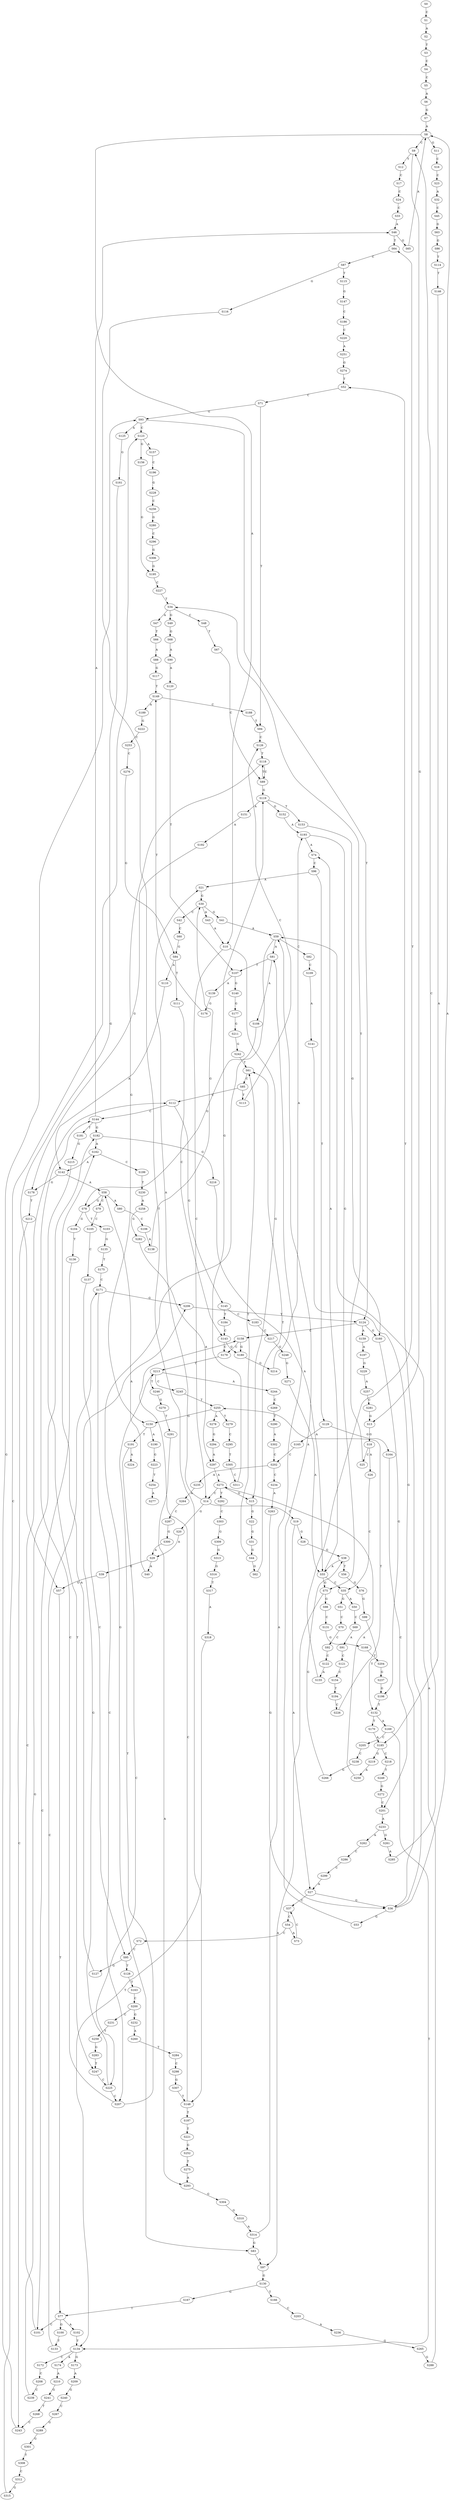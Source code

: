 strict digraph  {
	S0 -> S1 [ label = C ];
	S1 -> S2 [ label = A ];
	S2 -> S3 [ label = T ];
	S3 -> S4 [ label = C ];
	S4 -> S5 [ label = C ];
	S5 -> S6 [ label = A ];
	S6 -> S7 [ label = G ];
	S7 -> S8 [ label = A ];
	S8 -> S9 [ label = C ];
	S8 -> S10 [ label = A ];
	S8 -> S11 [ label = G ];
	S9 -> S12 [ label = T ];
	S9 -> S13 [ label = G ];
	S10 -> S14 [ label = C ];
	S10 -> S15 [ label = G ];
	S11 -> S16 [ label = C ];
	S12 -> S17 [ label = C ];
	S13 -> S18 [ label = G ];
	S14 -> S19 [ label = C ];
	S14 -> S20 [ label = G ];
	S14 -> S21 [ label = A ];
	S15 -> S22 [ label = G ];
	S16 -> S23 [ label = C ];
	S17 -> S24 [ label = C ];
	S18 -> S25 [ label = C ];
	S18 -> S26 [ label = A ];
	S19 -> S27 [ label = A ];
	S19 -> S28 [ label = G ];
	S20 -> S29 [ label = A ];
	S21 -> S30 [ label = G ];
	S22 -> S31 [ label = G ];
	S23 -> S32 [ label = A ];
	S24 -> S33 [ label = C ];
	S25 -> S34 [ label = T ];
	S26 -> S35 [ label = C ];
	S27 -> S36 [ label = G ];
	S27 -> S37 [ label = C ];
	S28 -> S38 [ label = G ];
	S29 -> S39 [ label = G ];
	S29 -> S40 [ label = A ];
	S30 -> S41 [ label = G ];
	S30 -> S42 [ label = C ];
	S30 -> S43 [ label = A ];
	S31 -> S44 [ label = G ];
	S32 -> S45 [ label = C ];
	S33 -> S46 [ label = A ];
	S34 -> S47 [ label = A ];
	S34 -> S48 [ label = C ];
	S34 -> S49 [ label = G ];
	S35 -> S50 [ label = A ];
	S35 -> S51 [ label = G ];
	S36 -> S8 [ label = A ];
	S36 -> S52 [ label = T ];
	S36 -> S53 [ label = G ];
	S37 -> S54 [ label = C ];
	S38 -> S55 [ label = A ];
	S38 -> S56 [ label = T ];
	S39 -> S57 [ label = G ];
	S40 -> S58 [ label = A ];
	S41 -> S59 [ label = A ];
	S42 -> S60 [ label = C ];
	S43 -> S10 [ label = A ];
	S44 -> S61 [ label = T ];
	S44 -> S62 [ label = G ];
	S45 -> S63 [ label = G ];
	S46 -> S64 [ label = T ];
	S46 -> S65 [ label = G ];
	S47 -> S66 [ label = T ];
	S48 -> S67 [ label = T ];
	S49 -> S68 [ label = G ];
	S50 -> S69 [ label = C ];
	S51 -> S70 [ label = C ];
	S52 -> S71 [ label = C ];
	S53 -> S59 [ label = A ];
	S54 -> S72 [ label = C ];
	S54 -> S73 [ label = A ];
	S55 -> S35 [ label = C ];
	S55 -> S74 [ label = A ];
	S55 -> S75 [ label = G ];
	S56 -> S76 [ label = G ];
	S57 -> S77 [ label = T ];
	S58 -> S78 [ label = G ];
	S58 -> S79 [ label = C ];
	S58 -> S80 [ label = A ];
	S59 -> S81 [ label = A ];
	S59 -> S82 [ label = C ];
	S59 -> S83 [ label = G ];
	S60 -> S84 [ label = G ];
	S61 -> S85 [ label = C ];
	S62 -> S61 [ label = T ];
	S63 -> S86 [ label = G ];
	S64 -> S87 [ label = C ];
	S65 -> S8 [ label = A ];
	S66 -> S88 [ label = A ];
	S67 -> S89 [ label = C ];
	S68 -> S90 [ label = A ];
	S69 -> S91 [ label = A ];
	S70 -> S92 [ label = C ];
	S71 -> S93 [ label = G ];
	S71 -> S94 [ label = T ];
	S72 -> S95 [ label = C ];
	S73 -> S37 [ label = C ];
	S74 -> S96 [ label = C ];
	S75 -> S97 [ label = A ];
	S75 -> S98 [ label = G ];
	S76 -> S99 [ label = G ];
	S77 -> S100 [ label = G ];
	S77 -> S101 [ label = C ];
	S77 -> S102 [ label = A ];
	S78 -> S103 [ label = T ];
	S78 -> S104 [ label = G ];
	S79 -> S105 [ label = C ];
	S80 -> S106 [ label = C ];
	S81 -> S107 [ label = T ];
	S81 -> S108 [ label = A ];
	S82 -> S109 [ label = C ];
	S83 -> S97 [ label = A ];
	S84 -> S110 [ label = A ];
	S84 -> S111 [ label = T ];
	S85 -> S112 [ label = C ];
	S85 -> S113 [ label = T ];
	S86 -> S114 [ label = T ];
	S87 -> S115 [ label = T ];
	S87 -> S116 [ label = G ];
	S88 -> S117 [ label = G ];
	S89 -> S118 [ label = T ];
	S89 -> S119 [ label = G ];
	S90 -> S120 [ label = A ];
	S91 -> S121 [ label = C ];
	S92 -> S122 [ label = C ];
	S93 -> S123 [ label = C ];
	S93 -> S124 [ label = T ];
	S93 -> S125 [ label = A ];
	S94 -> S126 [ label = C ];
	S95 -> S127 [ label = G ];
	S95 -> S128 [ label = T ];
	S96 -> S21 [ label = A ];
	S96 -> S129 [ label = T ];
	S97 -> S130 [ label = G ];
	S98 -> S131 [ label = C ];
	S99 -> S132 [ label = T ];
	S100 -> S133 [ label = T ];
	S101 -> S112 [ label = C ];
	S102 -> S134 [ label = T ];
	S103 -> S135 [ label = G ];
	S104 -> S136 [ label = T ];
	S105 -> S137 [ label = C ];
	S106 -> S138 [ label = A ];
	S107 -> S139 [ label = A ];
	S107 -> S140 [ label = G ];
	S108 -> S78 [ label = G ];
	S109 -> S141 [ label = A ];
	S110 -> S142 [ label = A ];
	S111 -> S143 [ label = C ];
	S112 -> S144 [ label = C ];
	S112 -> S145 [ label = G ];
	S113 -> S126 [ label = C ];
	S114 -> S146 [ label = T ];
	S115 -> S147 [ label = G ];
	S116 -> S148 [ label = T ];
	S117 -> S149 [ label = T ];
	S118 -> S150 [ label = G ];
	S118 -> S89 [ label = C ];
	S119 -> S151 [ label = A ];
	S119 -> S152 [ label = G ];
	S119 -> S153 [ label = T ];
	S120 -> S107 [ label = T ];
	S121 -> S154 [ label = C ];
	S122 -> S155 [ label = A ];
	S123 -> S156 [ label = G ];
	S123 -> S157 [ label = A ];
	S124 -> S158 [ label = C ];
	S124 -> S159 [ label = A ];
	S124 -> S160 [ label = G ];
	S125 -> S161 [ label = G ];
	S126 -> S118 [ label = T ];
	S127 -> S162 [ label = A ];
	S128 -> S163 [ label = T ];
	S129 -> S164 [ label = G ];
	S129 -> S165 [ label = A ];
	S130 -> S166 [ label = T ];
	S130 -> S167 [ label = G ];
	S131 -> S168 [ label = G ];
	S132 -> S169 [ label = A ];
	S132 -> S170 [ label = T ];
	S133 -> S171 [ label = C ];
	S134 -> S172 [ label = C ];
	S134 -> S173 [ label = G ];
	S134 -> S174 [ label = A ];
	S135 -> S175 [ label = T ];
	S136 -> S101 [ label = C ];
	S137 -> S95 [ label = C ];
	S138 -> S30 [ label = G ];
	S139 -> S176 [ label = G ];
	S140 -> S177 [ label = G ];
	S141 -> S36 [ label = G ];
	S142 -> S58 [ label = A ];
	S142 -> S178 [ label = G ];
	S143 -> S179 [ label = C ];
	S143 -> S180 [ label = G ];
	S144 -> S181 [ label = T ];
	S144 -> S46 [ label = A ];
	S144 -> S182 [ label = G ];
	S145 -> S183 [ label = C ];
	S145 -> S184 [ label = T ];
	S146 -> S185 [ label = A ];
	S147 -> S186 [ label = C ];
	S148 -> S158 [ label = C ];
	S148 -> S187 [ label = T ];
	S149 -> S188 [ label = C ];
	S149 -> S189 [ label = A ];
	S150 -> S190 [ label = A ];
	S150 -> S191 [ label = T ];
	S151 -> S192 [ label = A ];
	S152 -> S193 [ label = A ];
	S153 -> S160 [ label = G ];
	S154 -> S194 [ label = T ];
	S155 -> S64 [ label = T ];
	S156 -> S195 [ label = G ];
	S157 -> S196 [ label = C ];
	S158 -> S180 [ label = G ];
	S158 -> S179 [ label = C ];
	S159 -> S197 [ label = A ];
	S160 -> S198 [ label = G ];
	S161 -> S57 [ label = G ];
	S162 -> S142 [ label = A ];
	S162 -> S199 [ label = C ];
	S163 -> S200 [ label = C ];
	S164 -> S201 [ label = C ];
	S165 -> S202 [ label = C ];
	S166 -> S203 [ label = C ];
	S167 -> S77 [ label = T ];
	S168 -> S204 [ label = T ];
	S169 -> S134 [ label = T ];
	S169 -> S205 [ label = C ];
	S170 -> S185 [ label = A ];
	S171 -> S206 [ label = G ];
	S171 -> S207 [ label = C ];
	S172 -> S208 [ label = C ];
	S173 -> S209 [ label = A ];
	S174 -> S210 [ label = A ];
	S175 -> S171 [ label = C ];
	S176 -> S149 [ label = T ];
	S177 -> S211 [ label = G ];
	S178 -> S212 [ label = T ];
	S179 -> S213 [ label = T ];
	S180 -> S214 [ label = G ];
	S181 -> S215 [ label = G ];
	S182 -> S162 [ label = A ];
	S182 -> S216 [ label = G ];
	S183 -> S217 [ label = C ];
	S184 -> S143 [ label = C ];
	S185 -> S218 [ label = C ];
	S185 -> S219 [ label = G ];
	S186 -> S220 [ label = C ];
	S187 -> S221 [ label = T ];
	S188 -> S94 [ label = T ];
	S189 -> S222 [ label = G ];
	S190 -> S223 [ label = G ];
	S191 -> S224 [ label = A ];
	S191 -> S225 [ label = C ];
	S192 -> S178 [ label = G ];
	S193 -> S74 [ label = A ];
	S193 -> S75 [ label = G ];
	S194 -> S226 [ label = C ];
	S195 -> S227 [ label = C ];
	S196 -> S228 [ label = G ];
	S197 -> S229 [ label = G ];
	S198 -> S132 [ label = T ];
	S199 -> S230 [ label = T ];
	S200 -> S231 [ label = C ];
	S200 -> S232 [ label = G ];
	S201 -> S233 [ label = A ];
	S202 -> S234 [ label = C ];
	S202 -> S235 [ label = A ];
	S203 -> S236 [ label = A ];
	S204 -> S237 [ label = G ];
	S205 -> S238 [ label = C ];
	S206 -> S124 [ label = T ];
	S207 -> S213 [ label = T ];
	S207 -> S144 [ label = C ];
	S208 -> S239 [ label = C ];
	S209 -> S240 [ label = G ];
	S210 -> S241 [ label = G ];
	S211 -> S242 [ label = G ];
	S212 -> S243 [ label = C ];
	S213 -> S244 [ label = A ];
	S213 -> S245 [ label = C ];
	S213 -> S246 [ label = T ];
	S214 -> S193 [ label = A ];
	S215 -> S247 [ label = T ];
	S216 -> S55 [ label = A ];
	S217 -> S248 [ label = G ];
	S218 -> S249 [ label = T ];
	S219 -> S250 [ label = A ];
	S220 -> S251 [ label = A ];
	S221 -> S252 [ label = G ];
	S222 -> S253 [ label = C ];
	S223 -> S254 [ label = T ];
	S225 -> S207 [ label = C ];
	S225 -> S206 [ label = G ];
	S226 -> S255 [ label = T ];
	S227 -> S34 [ label = T ];
	S228 -> S256 [ label = C ];
	S229 -> S257 [ label = A ];
	S230 -> S258 [ label = A ];
	S231 -> S259 [ label = T ];
	S232 -> S260 [ label = A ];
	S233 -> S261 [ label = G ];
	S233 -> S262 [ label = A ];
	S234 -> S263 [ label = A ];
	S235 -> S264 [ label = A ];
	S236 -> S265 [ label = G ];
	S237 -> S198 [ label = G ];
	S238 -> S266 [ label = G ];
	S239 -> S182 [ label = G ];
	S240 -> S267 [ label = C ];
	S241 -> S268 [ label = T ];
	S242 -> S61 [ label = T ];
	S243 -> S93 [ label = G ];
	S244 -> S269 [ label = C ];
	S245 -> S255 [ label = T ];
	S246 -> S270 [ label = G ];
	S247 -> S225 [ label = C ];
	S248 -> S271 [ label = G ];
	S249 -> S272 [ label = G ];
	S250 -> S273 [ label = A ];
	S251 -> S274 [ label = G ];
	S252 -> S275 [ label = T ];
	S253 -> S276 [ label = C ];
	S254 -> S277 [ label = A ];
	S255 -> S278 [ label = A ];
	S255 -> S279 [ label = T ];
	S255 -> S150 [ label = G ];
	S256 -> S280 [ label = G ];
	S257 -> S281 [ label = C ];
	S258 -> S282 [ label = G ];
	S259 -> S283 [ label = G ];
	S260 -> S284 [ label = T ];
	S261 -> S285 [ label = A ];
	S262 -> S286 [ label = C ];
	S263 -> S36 [ label = G ];
	S264 -> S287 [ label = C ];
	S265 -> S288 [ label = G ];
	S266 -> S38 [ label = G ];
	S267 -> S289 [ label = G ];
	S268 -> S243 [ label = C ];
	S269 -> S290 [ label = T ];
	S270 -> S291 [ label = T ];
	S271 -> S55 [ label = A ];
	S272 -> S201 [ label = C ];
	S273 -> S292 [ label = T ];
	S273 -> S14 [ label = C ];
	S273 -> S15 [ label = G ];
	S274 -> S52 [ label = T ];
	S275 -> S293 [ label = A ];
	S276 -> S84 [ label = G ];
	S278 -> S294 [ label = G ];
	S279 -> S295 [ label = C ];
	S280 -> S296 [ label = C ];
	S281 -> S13 [ label = G ];
	S282 -> S297 [ label = A ];
	S283 -> S247 [ label = T ];
	S284 -> S298 [ label = C ];
	S285 -> S9 [ label = C ];
	S286 -> S299 [ label = C ];
	S287 -> S300 [ label = G ];
	S288 -> S59 [ label = A ];
	S289 -> S301 [ label = G ];
	S290 -> S302 [ label = A ];
	S291 -> S293 [ label = A ];
	S292 -> S303 [ label = C ];
	S293 -> S304 [ label = G ];
	S294 -> S297 [ label = A ];
	S295 -> S305 [ label = T ];
	S296 -> S306 [ label = G ];
	S297 -> S273 [ label = A ];
	S298 -> S307 [ label = G ];
	S299 -> S27 [ label = A ];
	S300 -> S29 [ label = A ];
	S301 -> S308 [ label = T ];
	S302 -> S202 [ label = C ];
	S303 -> S309 [ label = G ];
	S304 -> S310 [ label = G ];
	S305 -> S311 [ label = C ];
	S306 -> S195 [ label = G ];
	S307 -> S148 [ label = T ];
	S308 -> S312 [ label = C ];
	S309 -> S313 [ label = G ];
	S310 -> S314 [ label = A ];
	S311 -> S119 [ label = G ];
	S312 -> S315 [ label = G ];
	S313 -> S316 [ label = G ];
	S314 -> S83 [ label = G ];
	S314 -> S81 [ label = A ];
	S315 -> S123 [ label = C ];
	S316 -> S317 [ label = T ];
	S317 -> S318 [ label = A ];
	S318 -> S134 [ label = T ];
}

